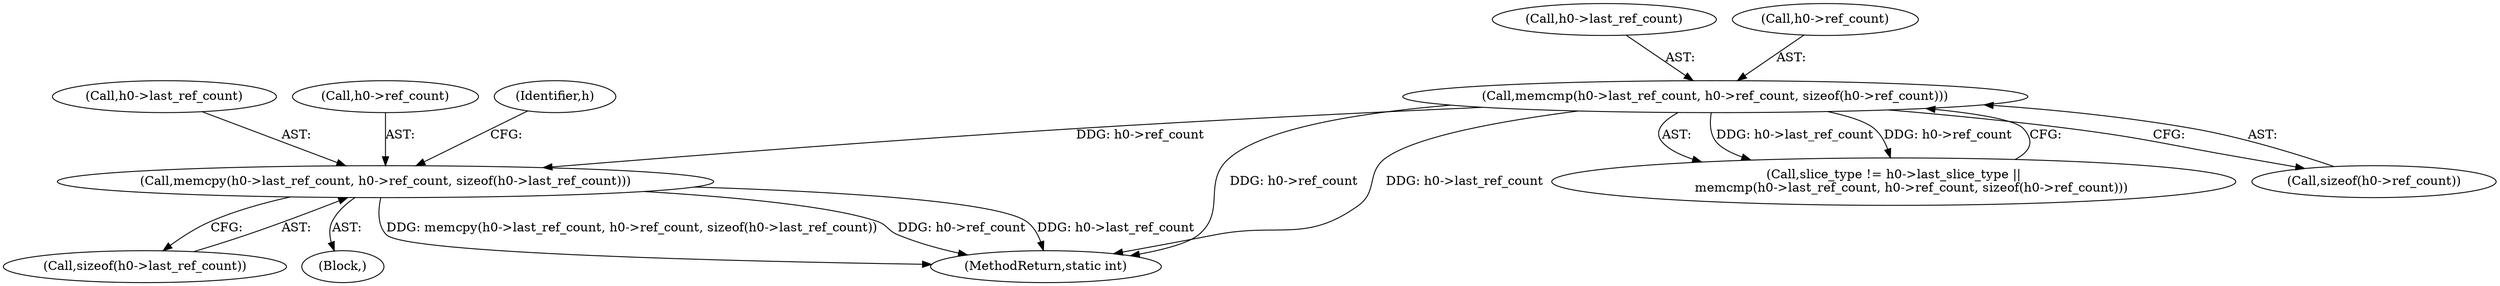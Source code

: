 digraph "0_FFmpeg_29ffeef5e73b8f41ff3a3f2242d356759c66f91f@API" {
"1002903" [label="(Call,memcpy(h0->last_ref_count, h0->ref_count, sizeof(h0->last_ref_count)))"];
"1002280" [label="(Call,memcmp(h0->last_ref_count, h0->ref_count, sizeof(h0->ref_count)))"];
"1002910" [label="(Call,sizeof(h0->last_ref_count))"];
"1002904" [label="(Call,h0->last_ref_count)"];
"1000127" [label="(Block,)"];
"1002280" [label="(Call,memcmp(h0->last_ref_count, h0->ref_count, sizeof(h0->ref_count)))"];
"1002281" [label="(Call,h0->last_ref_count)"];
"1002274" [label="(Call,slice_type != h0->last_slice_type ||\n         memcmp(h0->last_ref_count, h0->ref_count, sizeof(h0->ref_count)))"];
"1003435" [label="(MethodReturn,static int)"];
"1002907" [label="(Call,h0->ref_count)"];
"1002903" [label="(Call,memcpy(h0->last_ref_count, h0->ref_count, sizeof(h0->last_ref_count)))"];
"1002284" [label="(Call,h0->ref_count)"];
"1002287" [label="(Call,sizeof(h0->ref_count))"];
"1002916" [label="(Identifier,h)"];
"1002903" -> "1000127"  [label="AST: "];
"1002903" -> "1002910"  [label="CFG: "];
"1002904" -> "1002903"  [label="AST: "];
"1002907" -> "1002903"  [label="AST: "];
"1002910" -> "1002903"  [label="AST: "];
"1002916" -> "1002903"  [label="CFG: "];
"1002903" -> "1003435"  [label="DDG: memcpy(h0->last_ref_count, h0->ref_count, sizeof(h0->last_ref_count))"];
"1002903" -> "1003435"  [label="DDG: h0->ref_count"];
"1002903" -> "1003435"  [label="DDG: h0->last_ref_count"];
"1002280" -> "1002903"  [label="DDG: h0->ref_count"];
"1002280" -> "1002274"  [label="AST: "];
"1002280" -> "1002287"  [label="CFG: "];
"1002281" -> "1002280"  [label="AST: "];
"1002284" -> "1002280"  [label="AST: "];
"1002287" -> "1002280"  [label="AST: "];
"1002274" -> "1002280"  [label="CFG: "];
"1002280" -> "1003435"  [label="DDG: h0->ref_count"];
"1002280" -> "1003435"  [label="DDG: h0->last_ref_count"];
"1002280" -> "1002274"  [label="DDG: h0->last_ref_count"];
"1002280" -> "1002274"  [label="DDG: h0->ref_count"];
}
